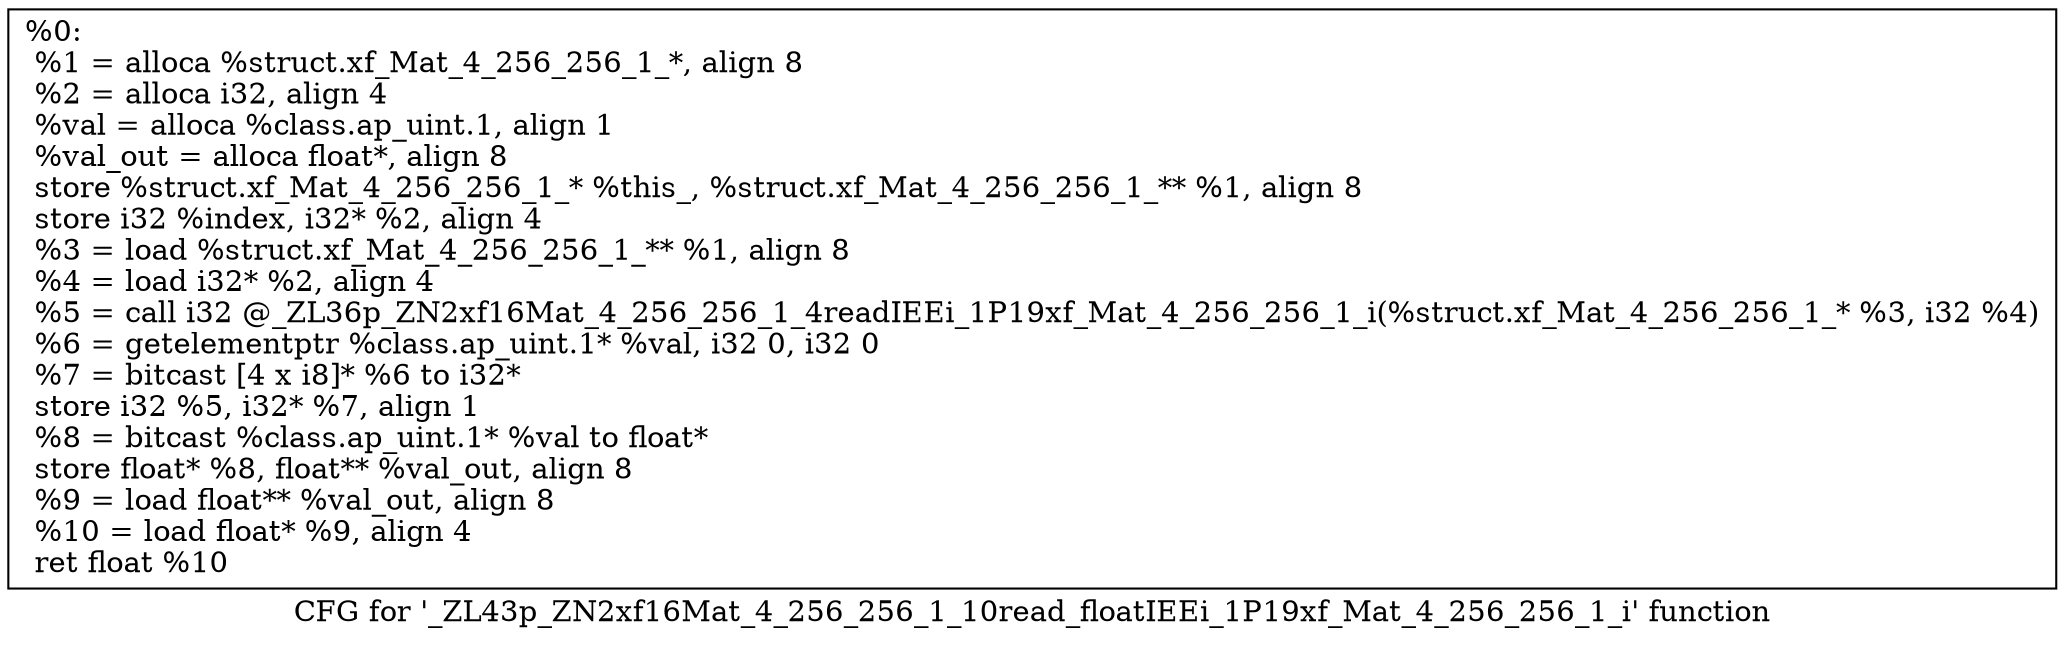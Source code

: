 digraph "CFG for '_ZL43p_ZN2xf16Mat_4_256_256_1_10read_floatIEEi_1P19xf_Mat_4_256_256_1_i' function" {
	label="CFG for '_ZL43p_ZN2xf16Mat_4_256_256_1_10read_floatIEEi_1P19xf_Mat_4_256_256_1_i' function";

	Node0x2894860 [shape=record,label="{%0:\l  %1 = alloca %struct.xf_Mat_4_256_256_1_*, align 8\l  %2 = alloca i32, align 4\l  %val = alloca %class.ap_uint.1, align 1\l  %val_out = alloca float*, align 8\l  store %struct.xf_Mat_4_256_256_1_* %this_, %struct.xf_Mat_4_256_256_1_** %1, align 8\l  store i32 %index, i32* %2, align 4\l  %3 = load %struct.xf_Mat_4_256_256_1_** %1, align 8\l  %4 = load i32* %2, align 4\l  %5 = call i32 @_ZL36p_ZN2xf16Mat_4_256_256_1_4readIEEi_1P19xf_Mat_4_256_256_1_i(%struct.xf_Mat_4_256_256_1_* %3, i32 %4)\l  %6 = getelementptr %class.ap_uint.1* %val, i32 0, i32 0\l  %7 = bitcast [4 x i8]* %6 to i32*\l  store i32 %5, i32* %7, align 1\l  %8 = bitcast %class.ap_uint.1* %val to float*\l  store float* %8, float** %val_out, align 8\l  %9 = load float** %val_out, align 8\l  %10 = load float* %9, align 4\l  ret float %10\l}"];
}
